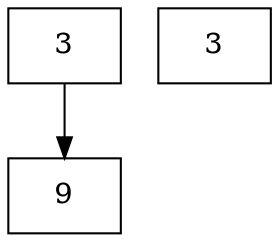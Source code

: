 digraph G {
    node [shape=box];

    i1[label = "3"];
    i2[label = "9"];
    i3[label = "3"];

    i1 -> i2;

    i3;
}